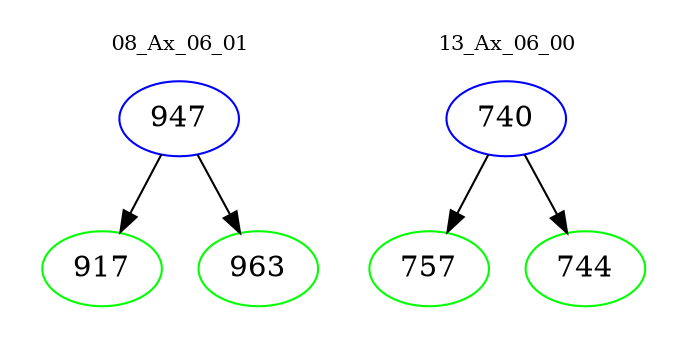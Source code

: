 digraph{
subgraph cluster_0 {
color = white
label = "08_Ax_06_01";
fontsize=10;
T0_947 [label="947", color="blue"]
T0_947 -> T0_917 [color="black"]
T0_917 [label="917", color="green"]
T0_947 -> T0_963 [color="black"]
T0_963 [label="963", color="green"]
}
subgraph cluster_1 {
color = white
label = "13_Ax_06_00";
fontsize=10;
T1_740 [label="740", color="blue"]
T1_740 -> T1_757 [color="black"]
T1_757 [label="757", color="green"]
T1_740 -> T1_744 [color="black"]
T1_744 [label="744", color="green"]
}
}
